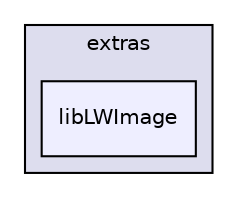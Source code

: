 digraph "src/third_party/orsa-fundamental_1.0/src/extras/libLWImage" {
  compound=true
  node [ fontsize="10", fontname="Helvetica"];
  edge [ labelfontsize="10", labelfontname="Helvetica"];
  subgraph clusterdir_01fbf893a95991415cb660355a93b011 {
    graph [ bgcolor="#ddddee", pencolor="black", label="extras" fontname="Helvetica", fontsize="10", URL="dir_01fbf893a95991415cb660355a93b011.html"]
  dir_55e3ba52c99a32d5de9e606fb59b3654 [shape=box, label="libLWImage", style="filled", fillcolor="#eeeeff", pencolor="black", URL="dir_55e3ba52c99a32d5de9e606fb59b3654.html"];
  }
}
